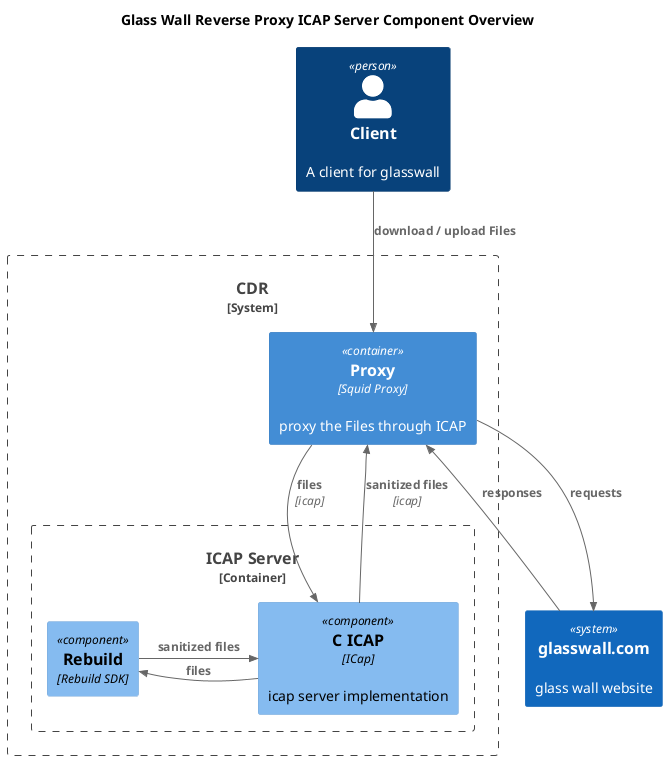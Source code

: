 @startuml
!include <c4/C4_Component.puml>

title Glass Wall Reverse Proxy ICAP Server Component Overview

Person(client, Client, "A client for glasswall")

System_Boundary(c1, "CDR") {
    Container(proxy, Proxy, "Squid Proxy", "proxy the Files through ICAP")
    Container_Boundary(c2, "ICAP Server") {
        Component(c_icap, "C ICAP", "ICap", "icap server implementation")
        Component(rebuild, Rebuild, "Rebuild SDK")
    }
}

System(website, "glasswall.com", "glass wall website") 

Rel_Down(client, proxy, "download / upload Files")
Rel_Back(proxy, website, "responses")
Rel(proxy, website, "requests")

Rel(proxy, c_icap, "files", "icap")
Rel_Back(proxy, c_icap, "sanitized files", "icap")
Rel_Left(c_icap, rebuild, "files")
Rel_Right(rebuild, c_icap, "sanitized files")

@enduml
